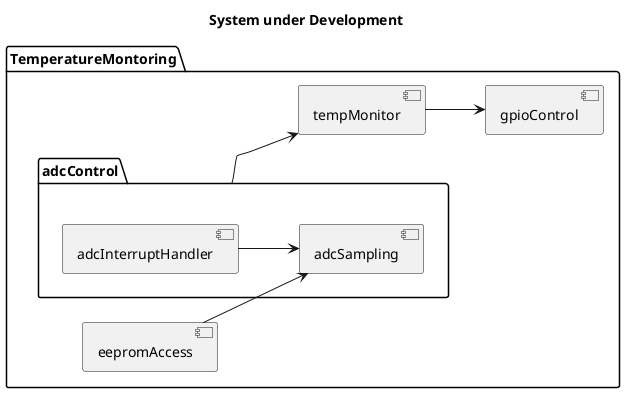 @startuml staticarch
left to right direction
title System under Development
package "TemperatureMontoring" {
    [eepromAccess] as ea
    package "adcControl" as adc{
    [adcInterruptHandler] as adcIsr
    [adcSampling] as adcSamp
    }
    [tempMonitor] as tmp
    [gpioControl] as gpio
}

adcIsr --> adcSamp
ea --> adcSamp
adc --> tmp
tmp --> gpio
@enduml
